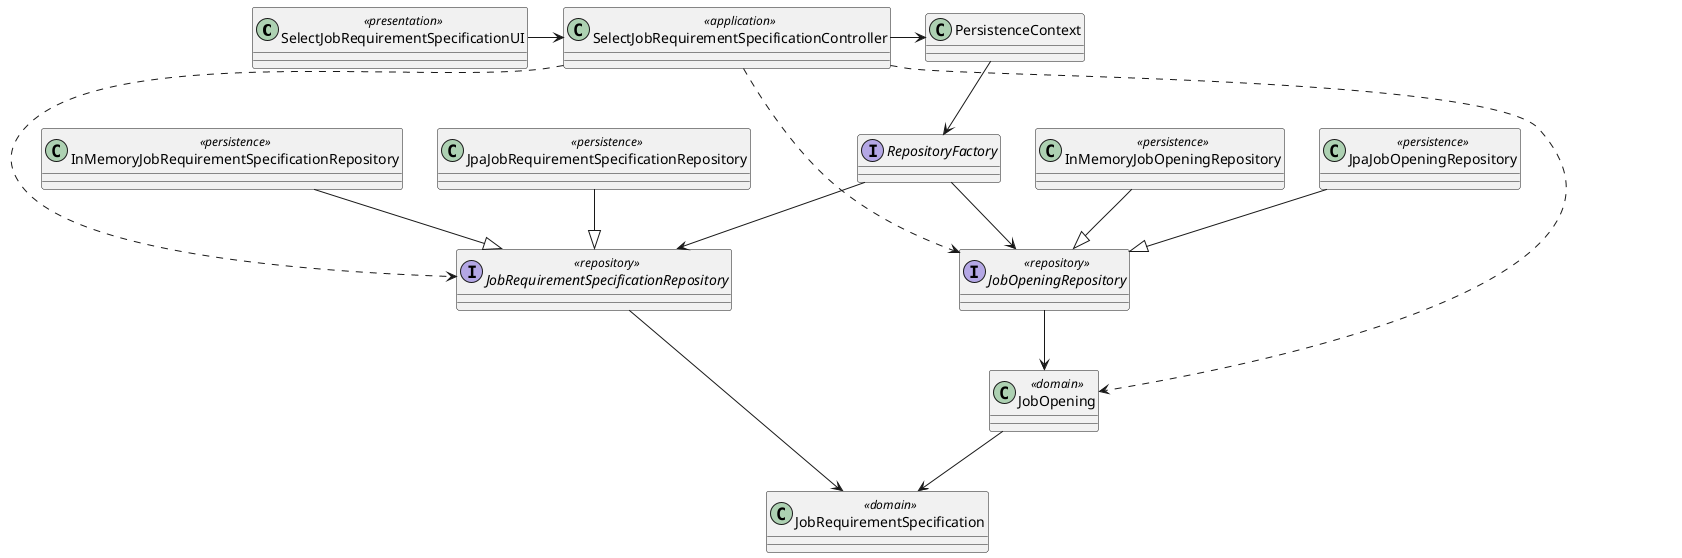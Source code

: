 @startuml
'https://plantuml.com/class-diagram

class SelectJobRequirementSpecificationUI <<presentation>>
class SelectJobRequirementSpecificationController <<application>>
class PersistenceContext
interface RepositoryFactory
interface JobOpeningRepository <<repository>>
interface JobRequirementSpecificationRepository <<repository>>
class InMemoryJobOpeningRepository <<persistence>>
class JpaJobOpeningRepository <<persistence>>
class InMemoryJobRequirementSpecificationRepository <<persistence>>
class JpaJobRequirementSpecificationRepository <<persistence>>
class JobOpening <<domain>>
class JobRequirementSpecification <<domain>>

SelectJobRequirementSpecificationUI -> SelectJobRequirementSpecificationController
SelectJobRequirementSpecificationController -> PersistenceContext
PersistenceContext --> RepositoryFactory
SelectJobRequirementSpecificationController ..> JobOpeningRepository
SelectJobRequirementSpecificationController ..> JobRequirementSpecificationRepository
RepositoryFactory --> JobOpeningRepository
RepositoryFactory --> JobRequirementSpecificationRepository
SelectJobRequirementSpecificationController ..> JobOpening
JobOpeningRepository --> JobOpening
JobRequirementSpecificationRepository --> JobRequirementSpecification
JpaJobOpeningRepository --|> JobOpeningRepository
InMemoryJobOpeningRepository --|> JobOpeningRepository
InMemoryJobRequirementSpecificationRepository --|> JobRequirementSpecificationRepository
JpaJobRequirementSpecificationRepository --|> JobRequirementSpecificationRepository
JobOpening --> JobRequirementSpecification

@enduml